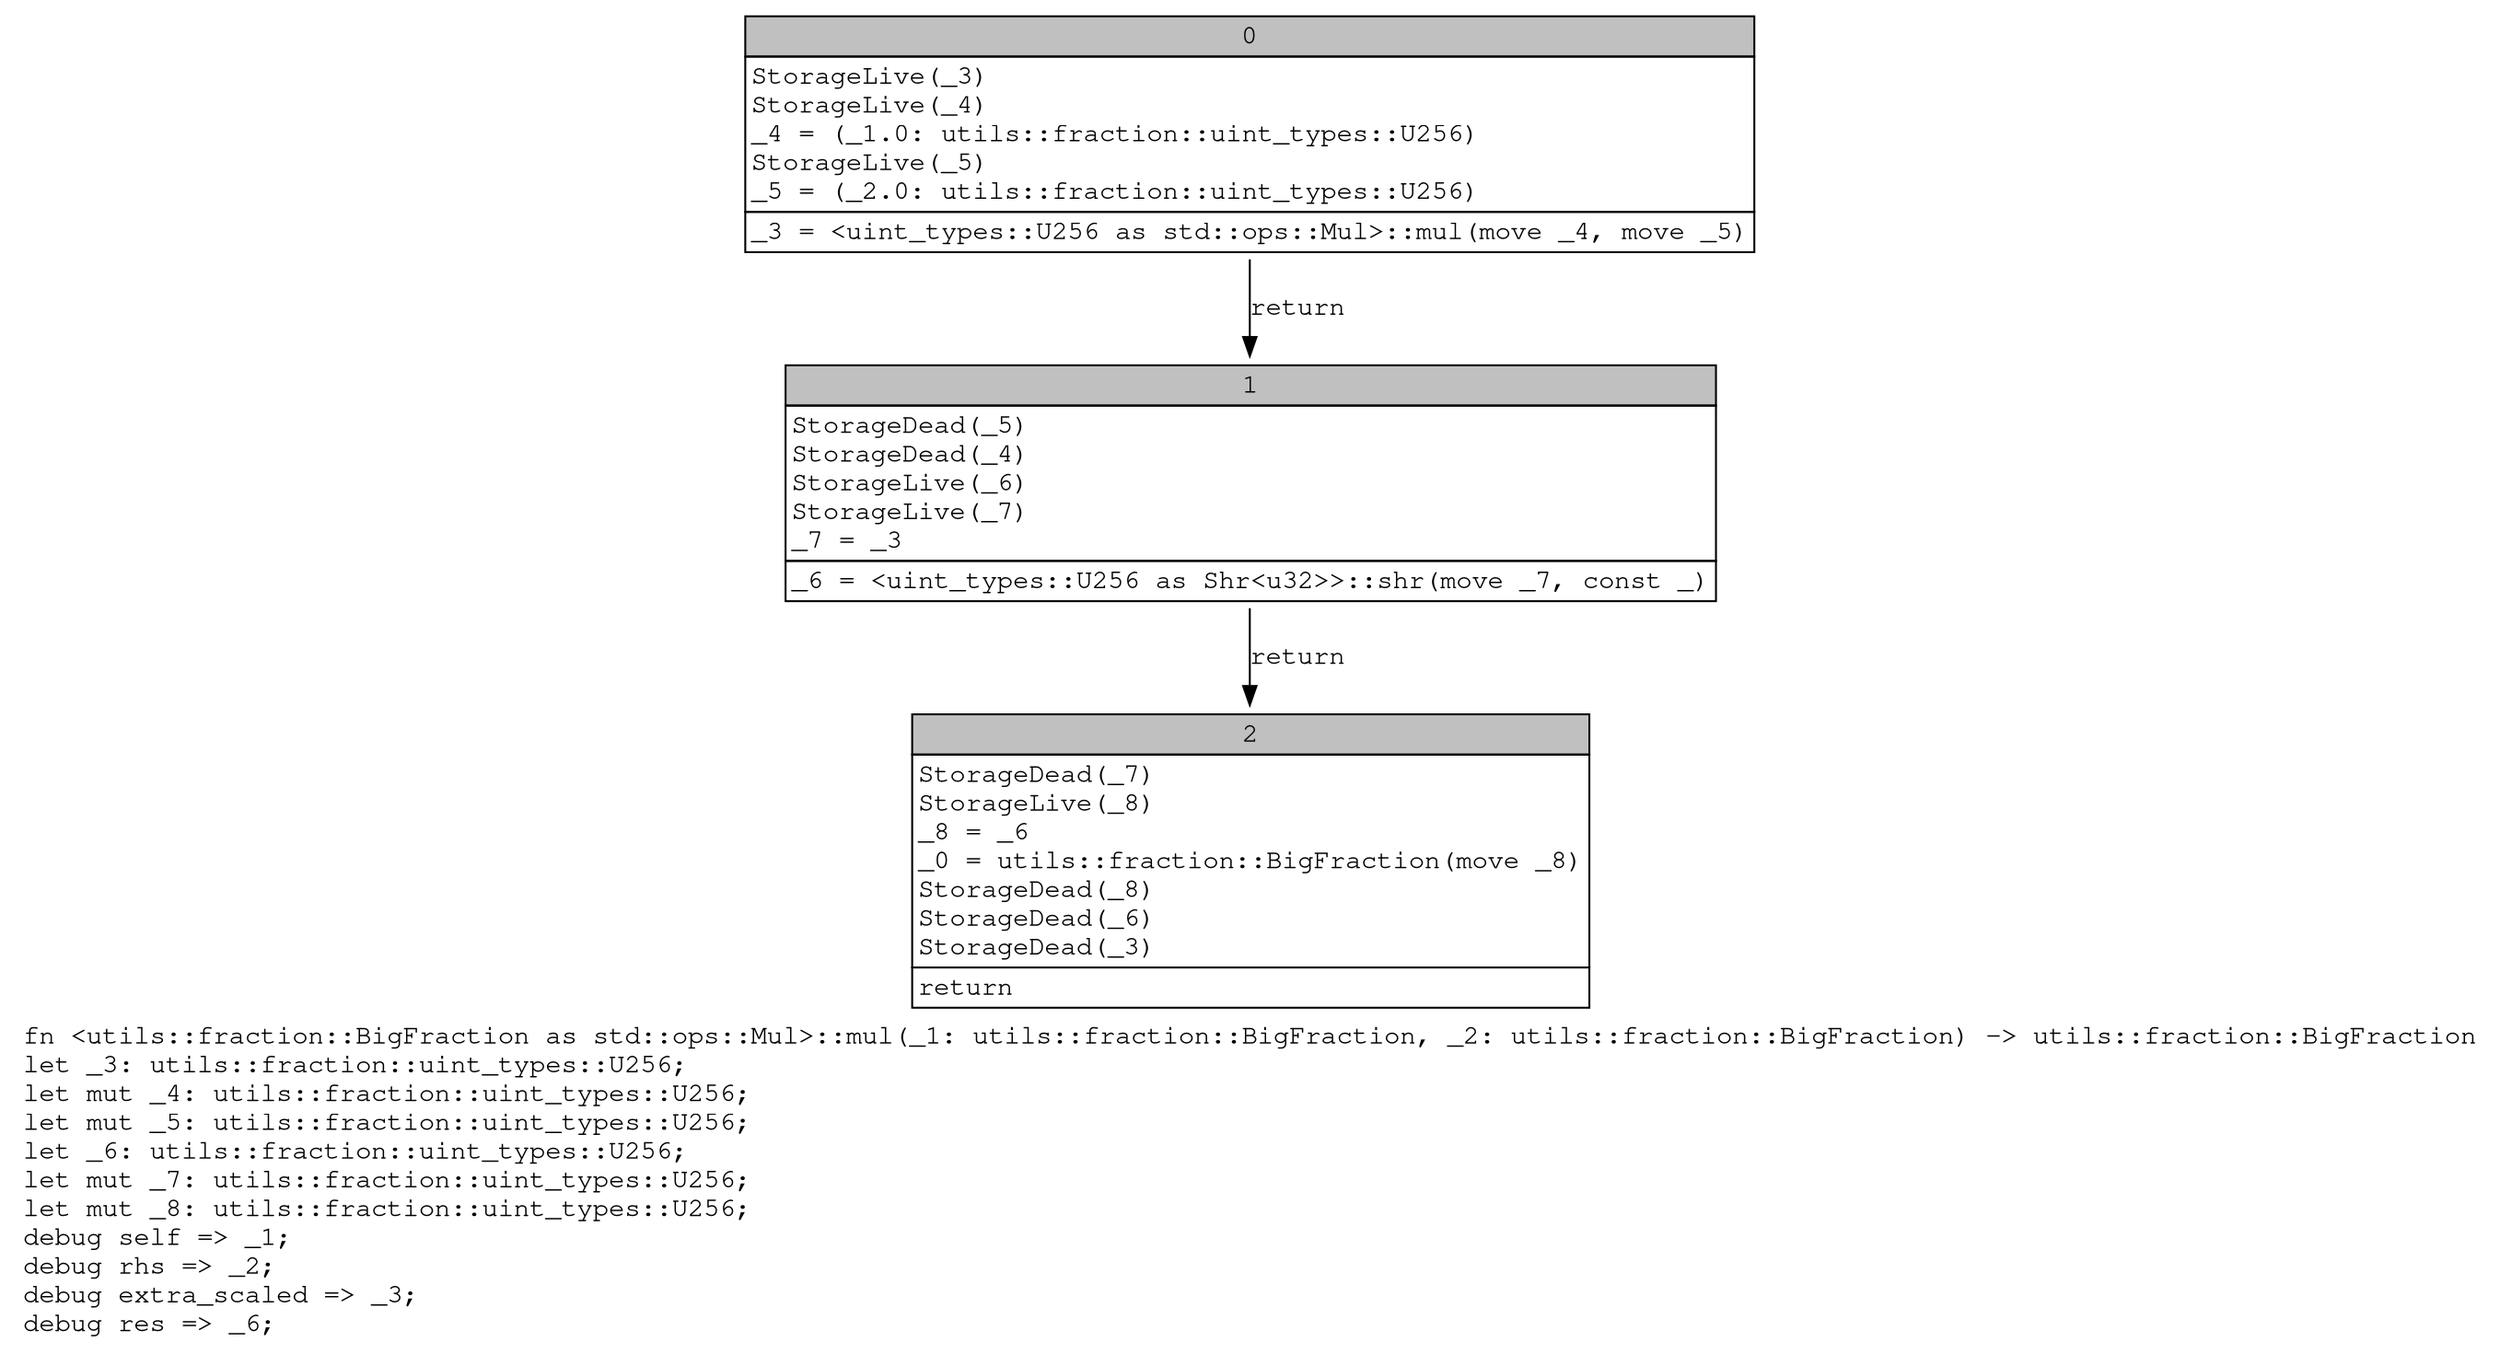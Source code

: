 digraph Mir_0_2448 {
    graph [fontname="Courier, monospace"];
    node [fontname="Courier, monospace"];
    edge [fontname="Courier, monospace"];
    label=<fn &lt;utils::fraction::BigFraction as std::ops::Mul&gt;::mul(_1: utils::fraction::BigFraction, _2: utils::fraction::BigFraction) -&gt; utils::fraction::BigFraction<br align="left"/>let _3: utils::fraction::uint_types::U256;<br align="left"/>let mut _4: utils::fraction::uint_types::U256;<br align="left"/>let mut _5: utils::fraction::uint_types::U256;<br align="left"/>let _6: utils::fraction::uint_types::U256;<br align="left"/>let mut _7: utils::fraction::uint_types::U256;<br align="left"/>let mut _8: utils::fraction::uint_types::U256;<br align="left"/>debug self =&gt; _1;<br align="left"/>debug rhs =&gt; _2;<br align="left"/>debug extra_scaled =&gt; _3;<br align="left"/>debug res =&gt; _6;<br align="left"/>>;
    bb0__0_2448 [shape="none", label=<<table border="0" cellborder="1" cellspacing="0"><tr><td bgcolor="gray" align="center" colspan="1">0</td></tr><tr><td align="left" balign="left">StorageLive(_3)<br/>StorageLive(_4)<br/>_4 = (_1.0: utils::fraction::uint_types::U256)<br/>StorageLive(_5)<br/>_5 = (_2.0: utils::fraction::uint_types::U256)<br/></td></tr><tr><td align="left">_3 = &lt;uint_types::U256 as std::ops::Mul&gt;::mul(move _4, move _5)</td></tr></table>>];
    bb1__0_2448 [shape="none", label=<<table border="0" cellborder="1" cellspacing="0"><tr><td bgcolor="gray" align="center" colspan="1">1</td></tr><tr><td align="left" balign="left">StorageDead(_5)<br/>StorageDead(_4)<br/>StorageLive(_6)<br/>StorageLive(_7)<br/>_7 = _3<br/></td></tr><tr><td align="left">_6 = &lt;uint_types::U256 as Shr&lt;u32&gt;&gt;::shr(move _7, const _)</td></tr></table>>];
    bb2__0_2448 [shape="none", label=<<table border="0" cellborder="1" cellspacing="0"><tr><td bgcolor="gray" align="center" colspan="1">2</td></tr><tr><td align="left" balign="left">StorageDead(_7)<br/>StorageLive(_8)<br/>_8 = _6<br/>_0 = utils::fraction::BigFraction(move _8)<br/>StorageDead(_8)<br/>StorageDead(_6)<br/>StorageDead(_3)<br/></td></tr><tr><td align="left">return</td></tr></table>>];
    bb0__0_2448 -> bb1__0_2448 [label="return"];
    bb1__0_2448 -> bb2__0_2448 [label="return"];
}
